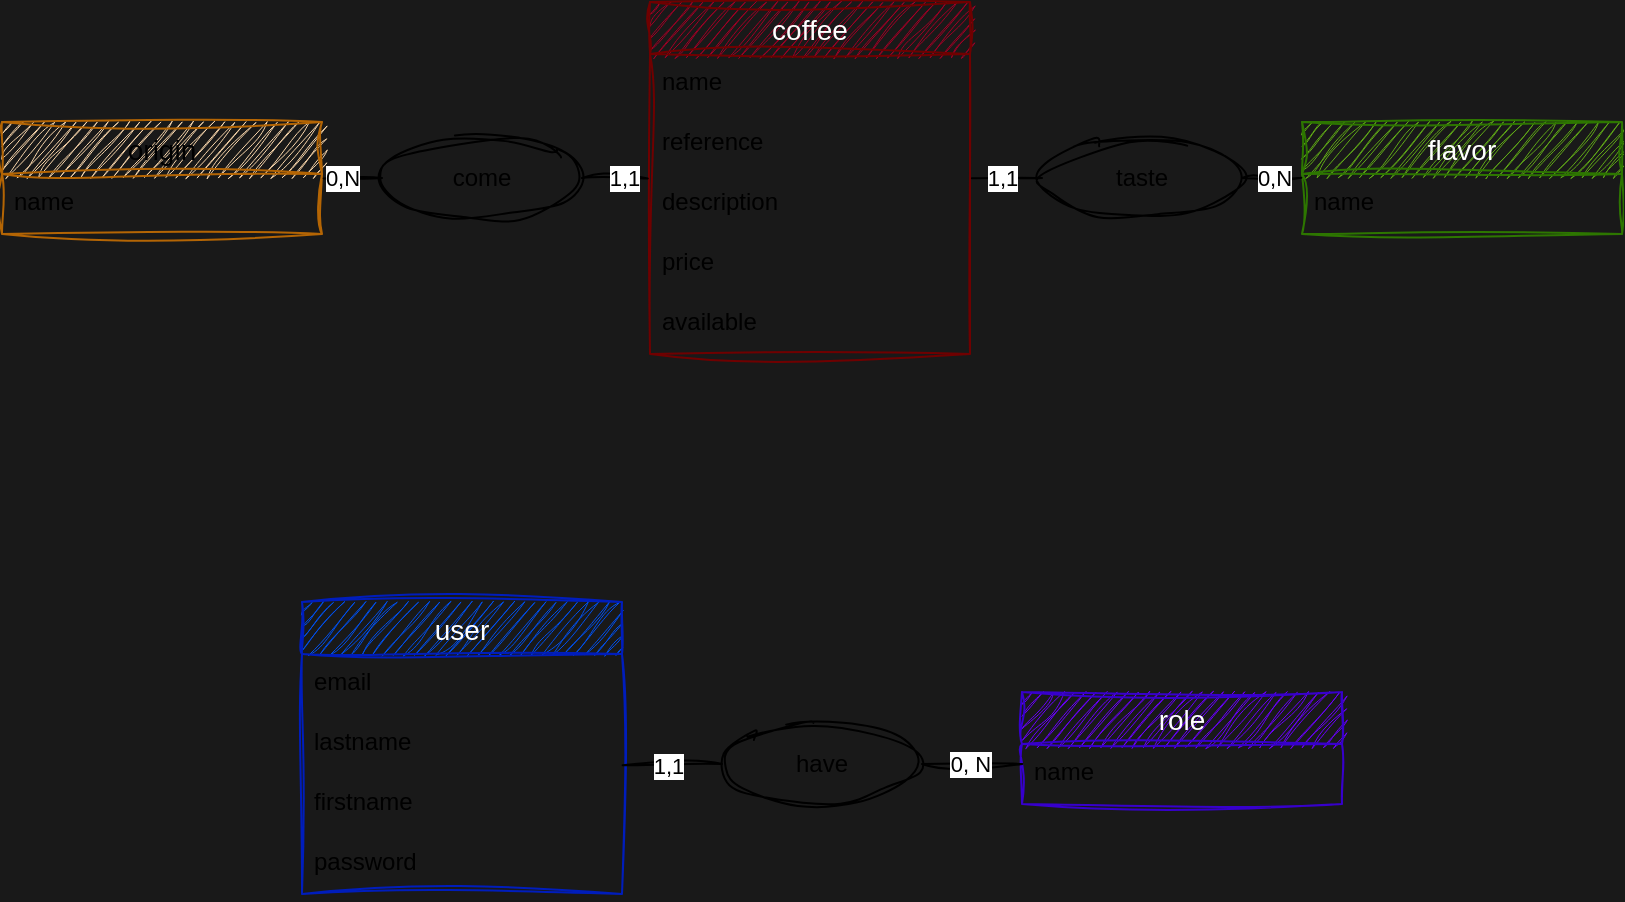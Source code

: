 <mxfile>
    <diagram id="Yd_vxAXJCqLHL6Uj_R5j" name="MCD">
        <mxGraphModel dx="911" dy="657" grid="1" gridSize="10" guides="1" tooltips="1" connect="1" arrows="1" fold="1" page="1" pageScale="1" pageWidth="1169" pageHeight="827" background="#191919" math="0" shadow="0">
            <root>
                <mxCell id="0"/>
                <mxCell id="1" parent="0"/>
                <mxCell id="2" value="coffee" style="swimlane;fontStyle=0;childLayout=stackLayout;horizontal=1;startSize=26;horizontalStack=0;resizeParent=1;resizeParentMax=0;resizeLast=0;collapsible=1;marginBottom=0;align=center;fontSize=14;fillColor=#a20025;fontColor=#ffffff;strokeColor=#6F0000;sketch=1;curveFitting=1;jiggle=2;" vertex="1" parent="1">
                    <mxGeometry x="504" y="200" width="160" height="176" as="geometry"/>
                </mxCell>
                <mxCell id="3" value="name" style="text;strokeColor=none;fillColor=none;spacingLeft=4;spacingRight=4;overflow=hidden;rotatable=0;points=[[0,0.5],[1,0.5]];portConstraint=eastwest;fontSize=12;sketch=1;curveFitting=1;jiggle=2;" vertex="1" parent="2">
                    <mxGeometry y="26" width="160" height="30" as="geometry"/>
                </mxCell>
                <mxCell id="4" value="reference" style="text;strokeColor=none;fillColor=none;spacingLeft=4;spacingRight=4;overflow=hidden;rotatable=0;points=[[0,0.5],[1,0.5]];portConstraint=eastwest;fontSize=12;sketch=1;curveFitting=1;jiggle=2;" vertex="1" parent="2">
                    <mxGeometry y="56" width="160" height="30" as="geometry"/>
                </mxCell>
                <mxCell id="5" value="description" style="text;strokeColor=none;fillColor=none;spacingLeft=4;spacingRight=4;overflow=hidden;rotatable=0;points=[[0,0.5],[1,0.5]];portConstraint=eastwest;fontSize=12;sketch=1;curveFitting=1;jiggle=2;" vertex="1" parent="2">
                    <mxGeometry y="86" width="160" height="30" as="geometry"/>
                </mxCell>
                <mxCell id="6" value="price" style="text;strokeColor=none;fillColor=none;spacingLeft=4;spacingRight=4;overflow=hidden;rotatable=0;points=[[0,0.5],[1,0.5]];portConstraint=eastwest;fontSize=12;sketch=1;curveFitting=1;jiggle=2;" vertex="1" parent="2">
                    <mxGeometry y="116" width="160" height="30" as="geometry"/>
                </mxCell>
                <mxCell id="8" value="available" style="text;strokeColor=none;fillColor=none;spacingLeft=4;spacingRight=4;overflow=hidden;rotatable=0;points=[[0,0.5],[1,0.5]];portConstraint=eastwest;fontSize=12;sketch=1;curveFitting=1;jiggle=2;" vertex="1" parent="2">
                    <mxGeometry y="146" width="160" height="30" as="geometry"/>
                </mxCell>
                <mxCell id="9" value="flavor" style="swimlane;fontStyle=0;childLayout=stackLayout;horizontal=1;startSize=26;horizontalStack=0;resizeParent=1;resizeParentMax=0;resizeLast=0;collapsible=1;marginBottom=0;align=center;fontSize=14;fillColor=#60a917;fontColor=#ffffff;strokeColor=#2D7600;sketch=1;curveFitting=1;jiggle=2;" vertex="1" parent="1">
                    <mxGeometry x="830" y="260" width="160" height="56" as="geometry"/>
                </mxCell>
                <mxCell id="10" value="name" style="text;strokeColor=none;fillColor=none;spacingLeft=4;spacingRight=4;overflow=hidden;rotatable=0;points=[[0,0.5],[1,0.5]];portConstraint=eastwest;fontSize=12;sketch=1;curveFitting=1;jiggle=2;" vertex="1" parent="9">
                    <mxGeometry y="26" width="160" height="30" as="geometry"/>
                </mxCell>
                <mxCell id="15" value="origin" style="swimlane;fontStyle=0;childLayout=stackLayout;horizontal=1;startSize=26;horizontalStack=0;resizeParent=1;resizeParentMax=0;resizeLast=0;collapsible=1;marginBottom=0;align=center;fontSize=14;fillColor=#fad7ac;strokeColor=#b46504;sketch=1;curveFitting=1;jiggle=2;" vertex="1" parent="1">
                    <mxGeometry x="180" y="260" width="160" height="56" as="geometry"/>
                </mxCell>
                <mxCell id="16" value="name" style="text;strokeColor=none;fillColor=none;spacingLeft=4;spacingRight=4;overflow=hidden;rotatable=0;points=[[0,0.5],[1,0.5]];portConstraint=eastwest;fontSize=12;sketch=1;curveFitting=1;jiggle=2;" vertex="1" parent="15">
                    <mxGeometry y="26" width="160" height="30" as="geometry"/>
                </mxCell>
                <mxCell id="17" value="come" style="ellipse;whiteSpace=wrap;html=1;align=center;sketch=1;curveFitting=1;jiggle=2;fillColor=none;" vertex="1" parent="1">
                    <mxGeometry x="370" y="268" width="100" height="40" as="geometry"/>
                </mxCell>
                <mxCell id="18" value="taste" style="ellipse;whiteSpace=wrap;html=1;align=center;sketch=1;curveFitting=1;jiggle=2;fillColor=none;" vertex="1" parent="1">
                    <mxGeometry x="700" y="268" width="100" height="40" as="geometry"/>
                </mxCell>
                <mxCell id="19" value="user" style="swimlane;fontStyle=0;childLayout=stackLayout;horizontal=1;startSize=26;horizontalStack=0;resizeParent=1;resizeParentMax=0;resizeLast=0;collapsible=1;marginBottom=0;align=center;fontSize=14;fillColor=#0050ef;fontColor=#ffffff;strokeColor=#001DBC;sketch=1;curveFitting=1;jiggle=2;" vertex="1" parent="1">
                    <mxGeometry x="330" y="500" width="160" height="146" as="geometry"/>
                </mxCell>
                <mxCell id="20" value="email" style="text;strokeColor=none;fillColor=none;spacingLeft=4;spacingRight=4;overflow=hidden;rotatable=0;points=[[0,0.5],[1,0.5]];portConstraint=eastwest;fontSize=12;sketch=1;curveFitting=1;jiggle=2;" vertex="1" parent="19">
                    <mxGeometry y="26" width="160" height="30" as="geometry"/>
                </mxCell>
                <mxCell id="21" value="lastname" style="text;strokeColor=none;fillColor=none;spacingLeft=4;spacingRight=4;overflow=hidden;rotatable=0;points=[[0,0.5],[1,0.5]];portConstraint=eastwest;fontSize=12;sketch=1;curveFitting=1;jiggle=2;" vertex="1" parent="19">
                    <mxGeometry y="56" width="160" height="30" as="geometry"/>
                </mxCell>
                <mxCell id="22" value="firstname" style="text;strokeColor=none;fillColor=none;spacingLeft=4;spacingRight=4;overflow=hidden;rotatable=0;points=[[0,0.5],[1,0.5]];portConstraint=eastwest;fontSize=12;sketch=1;curveFitting=1;jiggle=2;" vertex="1" parent="19">
                    <mxGeometry y="86" width="160" height="30" as="geometry"/>
                </mxCell>
                <mxCell id="23" value="password" style="text;strokeColor=none;fillColor=none;spacingLeft=4;spacingRight=4;overflow=hidden;rotatable=0;points=[[0,0.5],[1,0.5]];portConstraint=eastwest;fontSize=12;sketch=1;curveFitting=1;jiggle=2;" vertex="1" parent="19">
                    <mxGeometry y="116" width="160" height="30" as="geometry"/>
                </mxCell>
                <mxCell id="30" value="role" style="swimlane;fontStyle=0;childLayout=stackLayout;horizontal=1;startSize=26;horizontalStack=0;resizeParent=1;resizeParentMax=0;resizeLast=0;collapsible=1;marginBottom=0;align=center;fontSize=14;fillColor=#6a00ff;strokeColor=#3700CC;sketch=1;curveFitting=1;jiggle=2;fontColor=#ffffff;" vertex="1" parent="1">
                    <mxGeometry x="690" y="545" width="160" height="56" as="geometry"/>
                </mxCell>
                <mxCell id="31" value="name" style="text;strokeColor=none;fillColor=none;spacingLeft=4;spacingRight=4;overflow=hidden;rotatable=0;points=[[0,0.5],[1,0.5]];portConstraint=eastwest;fontSize=12;sketch=1;curveFitting=1;jiggle=2;" vertex="1" parent="30">
                    <mxGeometry y="26" width="160" height="30" as="geometry"/>
                </mxCell>
                <mxCell id="37" value="have" style="ellipse;whiteSpace=wrap;html=1;align=center;sketch=1;curveFitting=1;jiggle=2;fillColor=none;" vertex="1" parent="1">
                    <mxGeometry x="540" y="561" width="100" height="40" as="geometry"/>
                </mxCell>
                <mxCell id="42" value="" style="endArrow=none;html=1;exitX=1.005;exitY=0.074;exitDx=0;exitDy=0;exitPerimeter=0;sketch=1;curveFitting=1;jiggle=2;" edge="1" parent="1" source="16" target="17">
                    <mxGeometry width="50" height="50" relative="1" as="geometry">
                        <mxPoint x="380" y="280" as="sourcePoint"/>
                        <mxPoint x="430" y="230" as="targetPoint"/>
                    </mxGeometry>
                </mxCell>
                <mxCell id="44" value="0,N" style="edgeLabel;html=1;align=center;verticalAlign=middle;resizable=0;points=[];sketch=1;curveFitting=1;jiggle=2;" vertex="1" connectable="0" parent="42">
                    <mxGeometry x="-0.306" y="1" relative="1" as="geometry">
                        <mxPoint x="-1" y="1" as="offset"/>
                    </mxGeometry>
                </mxCell>
                <mxCell id="43" value="" style="endArrow=none;html=1;exitX=1.005;exitY=0.074;exitDx=0;exitDy=0;exitPerimeter=0;entryX=-0.007;entryY=0.074;entryDx=0;entryDy=0;entryPerimeter=0;sketch=1;curveFitting=1;jiggle=2;fillColor=none;" edge="1" parent="1" target="5">
                    <mxGeometry width="50" height="50" relative="1" as="geometry">
                        <mxPoint x="470.0" y="288" as="sourcePoint"/>
                        <mxPoint x="499.2" y="287.78" as="targetPoint"/>
                    </mxGeometry>
                </mxCell>
                <mxCell id="45" value="1,1" style="edgeLabel;html=1;align=center;verticalAlign=middle;resizable=0;points=[];sketch=1;curveFitting=1;jiggle=2;" vertex="1" connectable="0" parent="43">
                    <mxGeometry x="0.18" y="-1" relative="1" as="geometry">
                        <mxPoint x="1" y="-1" as="offset"/>
                    </mxGeometry>
                </mxCell>
                <mxCell id="46" value="" style="endArrow=none;html=1;exitX=0;exitY=0.5;exitDx=0;exitDy=0;entryX=1.006;entryY=0.07;entryDx=0;entryDy=0;entryPerimeter=0;sketch=1;curveFitting=1;jiggle=2;" edge="1" parent="1" source="18" target="5">
                    <mxGeometry width="50" height="50" relative="1" as="geometry">
                        <mxPoint x="680" y="330" as="sourcePoint"/>
                        <mxPoint x="730" y="280" as="targetPoint"/>
                    </mxGeometry>
                </mxCell>
                <mxCell id="47" value="1,1" style="edgeLabel;html=1;align=center;verticalAlign=middle;resizable=0;points=[];sketch=1;curveFitting=1;jiggle=2;" vertex="1" connectable="0" parent="46">
                    <mxGeometry x="0.18" relative="1" as="geometry">
                        <mxPoint as="offset"/>
                    </mxGeometry>
                </mxCell>
                <mxCell id="48" value="" style="endArrow=none;html=1;exitX=1;exitY=0.5;exitDx=0;exitDy=0;entryX=-0.002;entryY=0.062;entryDx=0;entryDy=0;entryPerimeter=0;sketch=1;curveFitting=1;jiggle=2;" edge="1" parent="1" source="18" target="10">
                    <mxGeometry width="50" height="50" relative="1" as="geometry">
                        <mxPoint x="840" y="310" as="sourcePoint"/>
                        <mxPoint x="890" y="260" as="targetPoint"/>
                    </mxGeometry>
                </mxCell>
                <mxCell id="49" value="0,N" style="edgeLabel;html=1;align=center;verticalAlign=middle;resizable=0;points=[];sketch=1;curveFitting=1;jiggle=2;" vertex="1" connectable="0" parent="48">
                    <mxGeometry x="0.068" relative="1" as="geometry">
                        <mxPoint as="offset"/>
                    </mxGeometry>
                </mxCell>
                <mxCell id="50" value="" style="endArrow=none;html=1;exitX=0;exitY=0.5;exitDx=0;exitDy=0;entryX=1.002;entryY=0.853;entryDx=0;entryDy=0;entryPerimeter=0;sketch=1;curveFitting=1;jiggle=2;" edge="1" parent="1" source="37" target="21">
                    <mxGeometry width="50" height="50" relative="1" as="geometry">
                        <mxPoint x="560" y="610" as="sourcePoint"/>
                        <mxPoint x="610" y="560" as="targetPoint"/>
                    </mxGeometry>
                </mxCell>
                <mxCell id="56" value="1,1" style="edgeLabel;html=1;align=center;verticalAlign=middle;resizable=0;points=[];sketch=1;curveFitting=1;jiggle=2;" vertex="1" connectable="0" parent="50">
                    <mxGeometry x="0.085" relative="1" as="geometry">
                        <mxPoint as="offset"/>
                    </mxGeometry>
                </mxCell>
                <mxCell id="51" value="" style="endArrow=none;html=1;exitX=1;exitY=0.5;exitDx=0;exitDy=0;entryX=0.001;entryY=0.333;entryDx=0;entryDy=0;entryPerimeter=0;sketch=1;curveFitting=1;jiggle=2;" edge="1" parent="1" source="37" target="31">
                    <mxGeometry width="50" height="50" relative="1" as="geometry">
                        <mxPoint x="670" y="590" as="sourcePoint"/>
                        <mxPoint x="720" y="540" as="targetPoint"/>
                    </mxGeometry>
                </mxCell>
                <mxCell id="55" value="0, N" style="edgeLabel;html=1;align=center;verticalAlign=middle;resizable=0;points=[];sketch=1;curveFitting=1;jiggle=2;" vertex="1" connectable="0" parent="51">
                    <mxGeometry x="-0.12" y="-1" relative="1" as="geometry">
                        <mxPoint x="2" y="-1" as="offset"/>
                    </mxGeometry>
                </mxCell>
            </root>
        </mxGraphModel>
    </diagram>
    <diagram id="VGlLTm-zyJRaQh7IMx9N" name="MLD">
        <mxGraphModel dx="1184" dy="854" grid="1" gridSize="10" guides="1" tooltips="1" connect="1" arrows="1" fold="1" page="1" pageScale="1" pageWidth="1169" pageHeight="827" background="none" math="0" shadow="0">
            <root>
                <mxCell id="0"/>
                <mxCell id="1" parent="0"/>
                <mxCell id="-FAfwTe4NXv-olvw4isC-3" value="coffee" style="shape=table;startSize=30;container=1;collapsible=1;childLayout=tableLayout;fixedRows=1;rowLines=0;fontStyle=1;align=center;resizeLast=1;fillColor=#a20025;fontColor=#ffffff;strokeColor=#6F0000;rounded=0;" vertex="1" parent="1">
                    <mxGeometry x="500" y="120" width="180" height="270" as="geometry"/>
                </mxCell>
                <mxCell id="-FAfwTe4NXv-olvw4isC-4" value="" style="shape=tableRow;horizontal=0;startSize=0;swimlaneHead=0;swimlaneBody=0;fillColor=none;collapsible=0;dropTarget=0;points=[[0,0.5],[1,0.5]];portConstraint=eastwest;top=0;left=0;right=0;bottom=1;rounded=0;" vertex="1" parent="-FAfwTe4NXv-olvw4isC-3">
                    <mxGeometry y="30" width="180" height="30" as="geometry"/>
                </mxCell>
                <mxCell id="-FAfwTe4NXv-olvw4isC-5" value="PK" style="shape=partialRectangle;connectable=0;fillColor=none;top=0;left=0;bottom=0;right=0;fontStyle=1;overflow=hidden;rounded=0;" vertex="1" parent="-FAfwTe4NXv-olvw4isC-4">
                    <mxGeometry width="30" height="30" as="geometry">
                        <mxRectangle width="30" height="30" as="alternateBounds"/>
                    </mxGeometry>
                </mxCell>
                <mxCell id="-FAfwTe4NXv-olvw4isC-6" value="id" style="shape=partialRectangle;connectable=0;fillColor=none;top=0;left=0;bottom=0;right=0;align=left;spacingLeft=6;fontStyle=5;overflow=hidden;rounded=0;" vertex="1" parent="-FAfwTe4NXv-olvw4isC-4">
                    <mxGeometry x="30" width="150" height="30" as="geometry">
                        <mxRectangle width="150" height="30" as="alternateBounds"/>
                    </mxGeometry>
                </mxCell>
                <mxCell id="-FAfwTe4NXv-olvw4isC-7" value="" style="shape=tableRow;horizontal=0;startSize=0;swimlaneHead=0;swimlaneBody=0;fillColor=none;collapsible=0;dropTarget=0;points=[[0,0.5],[1,0.5]];portConstraint=eastwest;top=0;left=0;right=0;bottom=0;rounded=0;" vertex="1" parent="-FAfwTe4NXv-olvw4isC-3">
                    <mxGeometry y="60" width="180" height="30" as="geometry"/>
                </mxCell>
                <mxCell id="-FAfwTe4NXv-olvw4isC-8" value="" style="shape=partialRectangle;connectable=0;fillColor=none;top=0;left=0;bottom=0;right=0;editable=1;overflow=hidden;rounded=0;" vertex="1" parent="-FAfwTe4NXv-olvw4isC-7">
                    <mxGeometry width="30" height="30" as="geometry">
                        <mxRectangle width="30" height="30" as="alternateBounds"/>
                    </mxGeometry>
                </mxCell>
                <mxCell id="-FAfwTe4NXv-olvw4isC-9" value="name" style="shape=partialRectangle;connectable=0;fillColor=none;top=0;left=0;bottom=0;right=0;align=left;spacingLeft=6;overflow=hidden;rounded=0;" vertex="1" parent="-FAfwTe4NXv-olvw4isC-7">
                    <mxGeometry x="30" width="150" height="30" as="geometry">
                        <mxRectangle width="150" height="30" as="alternateBounds"/>
                    </mxGeometry>
                </mxCell>
                <mxCell id="-FAfwTe4NXv-olvw4isC-10" value="" style="shape=tableRow;horizontal=0;startSize=0;swimlaneHead=0;swimlaneBody=0;fillColor=none;collapsible=0;dropTarget=0;points=[[0,0.5],[1,0.5]];portConstraint=eastwest;top=0;left=0;right=0;bottom=0;rounded=0;" vertex="1" parent="-FAfwTe4NXv-olvw4isC-3">
                    <mxGeometry y="90" width="180" height="30" as="geometry"/>
                </mxCell>
                <mxCell id="-FAfwTe4NXv-olvw4isC-11" value="" style="shape=partialRectangle;connectable=0;fillColor=none;top=0;left=0;bottom=0;right=0;editable=1;overflow=hidden;rounded=0;" vertex="1" parent="-FAfwTe4NXv-olvw4isC-10">
                    <mxGeometry width="30" height="30" as="geometry">
                        <mxRectangle width="30" height="30" as="alternateBounds"/>
                    </mxGeometry>
                </mxCell>
                <mxCell id="-FAfwTe4NXv-olvw4isC-12" value="reference" style="shape=partialRectangle;connectable=0;fillColor=none;top=0;left=0;bottom=0;right=0;align=left;spacingLeft=6;overflow=hidden;rounded=0;" vertex="1" parent="-FAfwTe4NXv-olvw4isC-10">
                    <mxGeometry x="30" width="150" height="30" as="geometry">
                        <mxRectangle width="150" height="30" as="alternateBounds"/>
                    </mxGeometry>
                </mxCell>
                <mxCell id="-FAfwTe4NXv-olvw4isC-13" value="" style="shape=tableRow;horizontal=0;startSize=0;swimlaneHead=0;swimlaneBody=0;fillColor=none;collapsible=0;dropTarget=0;points=[[0,0.5],[1,0.5]];portConstraint=eastwest;top=0;left=0;right=0;bottom=0;rounded=0;" vertex="1" parent="-FAfwTe4NXv-olvw4isC-3">
                    <mxGeometry y="120" width="180" height="30" as="geometry"/>
                </mxCell>
                <mxCell id="-FAfwTe4NXv-olvw4isC-14" value="" style="shape=partialRectangle;connectable=0;fillColor=none;top=0;left=0;bottom=0;right=0;editable=1;overflow=hidden;rounded=0;" vertex="1" parent="-FAfwTe4NXv-olvw4isC-13">
                    <mxGeometry width="30" height="30" as="geometry">
                        <mxRectangle width="30" height="30" as="alternateBounds"/>
                    </mxGeometry>
                </mxCell>
                <mxCell id="-FAfwTe4NXv-olvw4isC-15" value="description" style="shape=partialRectangle;connectable=0;fillColor=none;top=0;left=0;bottom=0;right=0;align=left;spacingLeft=6;overflow=hidden;rounded=0;" vertex="1" parent="-FAfwTe4NXv-olvw4isC-13">
                    <mxGeometry x="30" width="150" height="30" as="geometry">
                        <mxRectangle width="150" height="30" as="alternateBounds"/>
                    </mxGeometry>
                </mxCell>
                <mxCell id="qOnc_CBWlRv4qFz6TGeo-14" value="" style="shape=tableRow;horizontal=0;startSize=0;swimlaneHead=0;swimlaneBody=0;fillColor=none;collapsible=0;dropTarget=0;points=[[0,0.5],[1,0.5]];portConstraint=eastwest;top=0;left=0;right=0;bottom=0;rounded=0;" vertex="1" parent="-FAfwTe4NXv-olvw4isC-3">
                    <mxGeometry y="150" width="180" height="30" as="geometry"/>
                </mxCell>
                <mxCell id="qOnc_CBWlRv4qFz6TGeo-15" value="" style="shape=partialRectangle;connectable=0;fillColor=none;top=0;left=0;bottom=0;right=0;editable=1;overflow=hidden;rounded=0;" vertex="1" parent="qOnc_CBWlRv4qFz6TGeo-14">
                    <mxGeometry width="30" height="30" as="geometry">
                        <mxRectangle width="30" height="30" as="alternateBounds"/>
                    </mxGeometry>
                </mxCell>
                <mxCell id="qOnc_CBWlRv4qFz6TGeo-16" value="price" style="shape=partialRectangle;connectable=0;fillColor=none;top=0;left=0;bottom=0;right=0;align=left;spacingLeft=6;overflow=hidden;rounded=0;" vertex="1" parent="qOnc_CBWlRv4qFz6TGeo-14">
                    <mxGeometry x="30" width="150" height="30" as="geometry">
                        <mxRectangle width="150" height="30" as="alternateBounds"/>
                    </mxGeometry>
                </mxCell>
                <mxCell id="qOnc_CBWlRv4qFz6TGeo-17" value="" style="shape=tableRow;horizontal=0;startSize=0;swimlaneHead=0;swimlaneBody=0;fillColor=none;collapsible=0;dropTarget=0;points=[[0,0.5],[1,0.5]];portConstraint=eastwest;top=0;left=0;right=0;bottom=0;rounded=0;" vertex="1" parent="-FAfwTe4NXv-olvw4isC-3">
                    <mxGeometry y="180" width="180" height="30" as="geometry"/>
                </mxCell>
                <mxCell id="qOnc_CBWlRv4qFz6TGeo-18" value="" style="shape=partialRectangle;connectable=0;fillColor=none;top=0;left=0;bottom=0;right=0;editable=1;overflow=hidden;rounded=0;" vertex="1" parent="qOnc_CBWlRv4qFz6TGeo-17">
                    <mxGeometry width="30" height="30" as="geometry">
                        <mxRectangle width="30" height="30" as="alternateBounds"/>
                    </mxGeometry>
                </mxCell>
                <mxCell id="qOnc_CBWlRv4qFz6TGeo-19" value="available" style="shape=partialRectangle;connectable=0;fillColor=none;top=0;left=0;bottom=0;right=0;align=left;spacingLeft=6;overflow=hidden;rounded=0;" vertex="1" parent="qOnc_CBWlRv4qFz6TGeo-17">
                    <mxGeometry x="30" width="150" height="30" as="geometry">
                        <mxRectangle width="150" height="30" as="alternateBounds"/>
                    </mxGeometry>
                </mxCell>
                <mxCell id="n_5NziK3tYk6RfgjVvH7-5" value="" style="shape=tableRow;horizontal=0;startSize=0;swimlaneHead=0;swimlaneBody=0;fillColor=none;collapsible=0;dropTarget=0;points=[[0,0.5],[1,0.5]];portConstraint=eastwest;top=0;left=0;right=0;bottom=0;rounded=0;" vertex="1" parent="-FAfwTe4NXv-olvw4isC-3">
                    <mxGeometry y="210" width="180" height="30" as="geometry"/>
                </mxCell>
                <mxCell id="n_5NziK3tYk6RfgjVvH7-6" value="FK" style="shape=partialRectangle;connectable=0;fillColor=none;top=0;left=0;bottom=0;right=0;fontStyle=0;overflow=hidden;rounded=0;" vertex="1" parent="n_5NziK3tYk6RfgjVvH7-5">
                    <mxGeometry width="30" height="30" as="geometry">
                        <mxRectangle width="30" height="30" as="alternateBounds"/>
                    </mxGeometry>
                </mxCell>
                <mxCell id="n_5NziK3tYk6RfgjVvH7-7" value="origin_id" style="shape=partialRectangle;connectable=0;fillColor=#f0a30a;top=0;left=0;bottom=0;right=0;align=left;spacingLeft=6;fontStyle=0;overflow=hidden;fontColor=#000000;strokeColor=#BD7000;rounded=0;" vertex="1" parent="n_5NziK3tYk6RfgjVvH7-5">
                    <mxGeometry x="30" width="150" height="30" as="geometry">
                        <mxRectangle width="150" height="30" as="alternateBounds"/>
                    </mxGeometry>
                </mxCell>
                <mxCell id="n_5NziK3tYk6RfgjVvH7-1" value="" style="shape=tableRow;horizontal=0;startSize=0;swimlaneHead=0;swimlaneBody=0;fillColor=none;collapsible=0;dropTarget=0;points=[[0,0.5],[1,0.5]];portConstraint=eastwest;top=0;left=0;right=0;bottom=0;rounded=0;" vertex="1" parent="-FAfwTe4NXv-olvw4isC-3">
                    <mxGeometry y="240" width="180" height="30" as="geometry"/>
                </mxCell>
                <mxCell id="n_5NziK3tYk6RfgjVvH7-2" value="" style="shape=partialRectangle;connectable=0;fillColor=none;top=0;left=0;bottom=0;right=0;editable=1;overflow=hidden;rounded=0;" vertex="1" parent="n_5NziK3tYk6RfgjVvH7-1">
                    <mxGeometry width="30" height="30" as="geometry">
                        <mxRectangle width="30" height="30" as="alternateBounds"/>
                    </mxGeometry>
                </mxCell>
                <mxCell id="n_5NziK3tYk6RfgjVvH7-3" value="" style="shape=partialRectangle;connectable=0;fillColor=none;top=0;left=0;bottom=0;right=0;align=left;spacingLeft=6;overflow=hidden;rounded=0;" vertex="1" parent="n_5NziK3tYk6RfgjVvH7-1">
                    <mxGeometry x="30" width="150" height="30" as="geometry">
                        <mxRectangle width="150" height="30" as="alternateBounds"/>
                    </mxGeometry>
                </mxCell>
                <mxCell id="n_5NziK3tYk6RfgjVvH7-8" value="FK" style="shape=partialRectangle;connectable=0;fillColor=none;top=0;left=0;bottom=0;right=0;fontStyle=0;overflow=hidden;rounded=0;" vertex="1" parent="1">
                    <mxGeometry x="500" y="360" width="30" height="30" as="geometry">
                        <mxRectangle width="30" height="30" as="alternateBounds"/>
                    </mxGeometry>
                </mxCell>
                <mxCell id="n_5NziK3tYk6RfgjVvH7-9" value="flavoir_id" style="shape=partialRectangle;connectable=0;fillColor=#60a917;top=0;left=0;bottom=0;right=0;align=left;spacingLeft=6;fontStyle=0;overflow=hidden;fontColor=#ffffff;strokeColor=#2D7600;rounded=0;" vertex="1" parent="1">
                    <mxGeometry x="530" y="360" width="150" height="30" as="geometry">
                        <mxRectangle width="150" height="30" as="alternateBounds"/>
                    </mxGeometry>
                </mxCell>
                <mxCell id="wBZ-X1AFVHxYLBFxnvWS-1" value="origin" style="shape=table;startSize=30;container=1;collapsible=1;childLayout=tableLayout;fixedRows=1;rowLines=0;fontStyle=1;align=center;resizeLast=1;fillColor=#f0a30a;fontColor=#000000;strokeColor=#BD7000;rounded=0;" vertex="1" parent="1">
                    <mxGeometry x="170" y="180" width="180" height="90.0" as="geometry"/>
                </mxCell>
                <mxCell id="wBZ-X1AFVHxYLBFxnvWS-2" value="" style="shape=tableRow;horizontal=0;startSize=0;swimlaneHead=0;swimlaneBody=0;fillColor=none;collapsible=0;dropTarget=0;points=[[0,0.5],[1,0.5]];portConstraint=eastwest;top=0;left=0;right=0;bottom=1;rounded=0;" vertex="1" parent="wBZ-X1AFVHxYLBFxnvWS-1">
                    <mxGeometry y="30" width="180" height="30" as="geometry"/>
                </mxCell>
                <mxCell id="wBZ-X1AFVHxYLBFxnvWS-3" value="PK" style="shape=partialRectangle;connectable=0;fillColor=none;top=0;left=0;bottom=0;right=0;fontStyle=1;overflow=hidden;rounded=0;" vertex="1" parent="wBZ-X1AFVHxYLBFxnvWS-2">
                    <mxGeometry width="30" height="30" as="geometry">
                        <mxRectangle width="30" height="30" as="alternateBounds"/>
                    </mxGeometry>
                </mxCell>
                <mxCell id="wBZ-X1AFVHxYLBFxnvWS-4" value="id" style="shape=partialRectangle;connectable=0;fillColor=none;top=0;left=0;bottom=0;right=0;align=left;spacingLeft=6;fontStyle=5;overflow=hidden;rounded=0;" vertex="1" parent="wBZ-X1AFVHxYLBFxnvWS-2">
                    <mxGeometry x="30" width="150" height="30" as="geometry">
                        <mxRectangle width="150" height="30" as="alternateBounds"/>
                    </mxGeometry>
                </mxCell>
                <mxCell id="wBZ-X1AFVHxYLBFxnvWS-5" value="" style="shape=tableRow;horizontal=0;startSize=0;swimlaneHead=0;swimlaneBody=0;fillColor=none;collapsible=0;dropTarget=0;points=[[0,0.5],[1,0.5]];portConstraint=eastwest;top=0;left=0;right=0;bottom=0;rounded=0;" vertex="1" parent="wBZ-X1AFVHxYLBFxnvWS-1">
                    <mxGeometry y="60" width="180" height="30" as="geometry"/>
                </mxCell>
                <mxCell id="wBZ-X1AFVHxYLBFxnvWS-6" value="" style="shape=partialRectangle;connectable=0;fillColor=none;top=0;left=0;bottom=0;right=0;editable=1;overflow=hidden;rounded=0;" vertex="1" parent="wBZ-X1AFVHxYLBFxnvWS-5">
                    <mxGeometry width="30" height="30" as="geometry">
                        <mxRectangle width="30" height="30" as="alternateBounds"/>
                    </mxGeometry>
                </mxCell>
                <mxCell id="wBZ-X1AFVHxYLBFxnvWS-7" value="name" style="shape=partialRectangle;connectable=0;fillColor=none;top=0;left=0;bottom=0;right=0;align=left;spacingLeft=6;overflow=hidden;rounded=0;" vertex="1" parent="wBZ-X1AFVHxYLBFxnvWS-5">
                    <mxGeometry x="30" width="150" height="30" as="geometry">
                        <mxRectangle width="150" height="30" as="alternateBounds"/>
                    </mxGeometry>
                </mxCell>
                <mxCell id="FXDJziDdA47ubjjML9Lf-1" value="flavor" style="shape=table;startSize=30;container=1;collapsible=1;childLayout=tableLayout;fixedRows=1;rowLines=0;fontStyle=1;align=center;resizeLast=1;fillColor=#60a917;fontColor=#ffffff;strokeColor=#2D7600;rounded=0;" vertex="1" parent="1">
                    <mxGeometry x="870" y="180" width="180" height="90.0" as="geometry"/>
                </mxCell>
                <mxCell id="FXDJziDdA47ubjjML9Lf-2" value="" style="shape=tableRow;horizontal=0;startSize=0;swimlaneHead=0;swimlaneBody=0;fillColor=none;collapsible=0;dropTarget=0;points=[[0,0.5],[1,0.5]];portConstraint=eastwest;top=0;left=0;right=0;bottom=1;rounded=0;" vertex="1" parent="FXDJziDdA47ubjjML9Lf-1">
                    <mxGeometry y="30" width="180" height="30" as="geometry"/>
                </mxCell>
                <mxCell id="FXDJziDdA47ubjjML9Lf-3" value="PK" style="shape=partialRectangle;connectable=0;fillColor=none;top=0;left=0;bottom=0;right=0;fontStyle=1;overflow=hidden;rounded=0;" vertex="1" parent="FXDJziDdA47ubjjML9Lf-2">
                    <mxGeometry width="30" height="30" as="geometry">
                        <mxRectangle width="30" height="30" as="alternateBounds"/>
                    </mxGeometry>
                </mxCell>
                <mxCell id="FXDJziDdA47ubjjML9Lf-4" value="id" style="shape=partialRectangle;connectable=0;fillColor=none;top=0;left=0;bottom=0;right=0;align=left;spacingLeft=6;fontStyle=5;overflow=hidden;rounded=0;" vertex="1" parent="FXDJziDdA47ubjjML9Lf-2">
                    <mxGeometry x="30" width="150" height="30" as="geometry">
                        <mxRectangle width="150" height="30" as="alternateBounds"/>
                    </mxGeometry>
                </mxCell>
                <mxCell id="FXDJziDdA47ubjjML9Lf-5" value="" style="shape=tableRow;horizontal=0;startSize=0;swimlaneHead=0;swimlaneBody=0;fillColor=none;collapsible=0;dropTarget=0;points=[[0,0.5],[1,0.5]];portConstraint=eastwest;top=0;left=0;right=0;bottom=0;rounded=0;" vertex="1" parent="FXDJziDdA47ubjjML9Lf-1">
                    <mxGeometry y="60" width="180" height="30" as="geometry"/>
                </mxCell>
                <mxCell id="FXDJziDdA47ubjjML9Lf-6" value="" style="shape=partialRectangle;connectable=0;fillColor=none;top=0;left=0;bottom=0;right=0;editable=1;overflow=hidden;rounded=0;" vertex="1" parent="FXDJziDdA47ubjjML9Lf-5">
                    <mxGeometry width="30" height="30" as="geometry">
                        <mxRectangle width="30" height="30" as="alternateBounds"/>
                    </mxGeometry>
                </mxCell>
                <mxCell id="FXDJziDdA47ubjjML9Lf-7" value="name" style="shape=partialRectangle;connectable=0;fillColor=none;top=0;left=0;bottom=0;right=0;align=left;spacingLeft=6;overflow=hidden;rounded=0;" vertex="1" parent="FXDJziDdA47ubjjML9Lf-5">
                    <mxGeometry x="30" width="150" height="30" as="geometry">
                        <mxRectangle width="150" height="30" as="alternateBounds"/>
                    </mxGeometry>
                </mxCell>
                <mxCell id="FXDJziDdA47ubjjML9Lf-8" style="edgeStyle=none;html=1;exitX=0;exitY=0.5;exitDx=0;exitDy=0;entryX=1;entryY=0.5;entryDx=0;entryDy=0;fillColor=#f0a30a;strokeColor=#BD7000;strokeWidth=2;rounded=0;" edge="1" parent="1" source="n_5NziK3tYk6RfgjVvH7-5" target="wBZ-X1AFVHxYLBFxnvWS-2">
                    <mxGeometry relative="1" as="geometry">
                        <Array as="points">
                            <mxPoint x="430" y="345"/>
                            <mxPoint x="430" y="225"/>
                        </Array>
                    </mxGeometry>
                </mxCell>
                <mxCell id="FXDJziDdA47ubjjML9Lf-9" style="edgeStyle=none;html=1;exitX=1;exitY=0.5;exitDx=0;exitDy=0;entryX=0;entryY=0.5;entryDx=0;entryDy=0;fillColor=#60a917;strokeColor=#2D7600;strokeWidth=2;rounded=0;" edge="1" parent="1" source="n_5NziK3tYk6RfgjVvH7-1" target="FXDJziDdA47ubjjML9Lf-2">
                    <mxGeometry relative="1" as="geometry">
                        <Array as="points">
                            <mxPoint x="770" y="375"/>
                            <mxPoint x="770" y="225"/>
                        </Array>
                    </mxGeometry>
                </mxCell>
                <mxCell id="FXDJziDdA47ubjjML9Lf-10" value="user" style="shape=table;startSize=30;container=1;collapsible=1;childLayout=tableLayout;fixedRows=1;rowLines=0;fontStyle=1;align=center;resizeLast=1;fillColor=#0050ef;fontColor=#ffffff;strokeColor=#001DBC;rounded=0;" vertex="1" parent="1">
                    <mxGeometry x="330" y="480" width="180" height="210" as="geometry"/>
                </mxCell>
                <mxCell id="FXDJziDdA47ubjjML9Lf-11" value="" style="shape=tableRow;horizontal=0;startSize=0;swimlaneHead=0;swimlaneBody=0;fillColor=none;collapsible=0;dropTarget=0;points=[[0,0.5],[1,0.5]];portConstraint=eastwest;top=0;left=0;right=0;bottom=1;rounded=0;" vertex="1" parent="FXDJziDdA47ubjjML9Lf-10">
                    <mxGeometry y="30" width="180" height="30" as="geometry"/>
                </mxCell>
                <mxCell id="FXDJziDdA47ubjjML9Lf-12" value="PK" style="shape=partialRectangle;connectable=0;fillColor=none;top=0;left=0;bottom=0;right=0;fontStyle=1;overflow=hidden;rounded=0;" vertex="1" parent="FXDJziDdA47ubjjML9Lf-11">
                    <mxGeometry width="30" height="30" as="geometry">
                        <mxRectangle width="30" height="30" as="alternateBounds"/>
                    </mxGeometry>
                </mxCell>
                <mxCell id="FXDJziDdA47ubjjML9Lf-13" value="id" style="shape=partialRectangle;connectable=0;fillColor=none;top=0;left=0;bottom=0;right=0;align=left;spacingLeft=6;fontStyle=5;overflow=hidden;rounded=0;" vertex="1" parent="FXDJziDdA47ubjjML9Lf-11">
                    <mxGeometry x="30" width="150" height="30" as="geometry">
                        <mxRectangle width="150" height="30" as="alternateBounds"/>
                    </mxGeometry>
                </mxCell>
                <mxCell id="FXDJziDdA47ubjjML9Lf-14" value="" style="shape=tableRow;horizontal=0;startSize=0;swimlaneHead=0;swimlaneBody=0;fillColor=none;collapsible=0;dropTarget=0;points=[[0,0.5],[1,0.5]];portConstraint=eastwest;top=0;left=0;right=0;bottom=0;rounded=0;" vertex="1" parent="FXDJziDdA47ubjjML9Lf-10">
                    <mxGeometry y="60" width="180" height="30" as="geometry"/>
                </mxCell>
                <mxCell id="FXDJziDdA47ubjjML9Lf-15" value="" style="shape=partialRectangle;connectable=0;fillColor=none;top=0;left=0;bottom=0;right=0;editable=1;overflow=hidden;rounded=0;" vertex="1" parent="FXDJziDdA47ubjjML9Lf-14">
                    <mxGeometry width="30" height="30" as="geometry">
                        <mxRectangle width="30" height="30" as="alternateBounds"/>
                    </mxGeometry>
                </mxCell>
                <mxCell id="FXDJziDdA47ubjjML9Lf-16" value="email" style="shape=partialRectangle;connectable=0;fillColor=none;top=0;left=0;bottom=0;right=0;align=left;spacingLeft=6;overflow=hidden;rounded=0;" vertex="1" parent="FXDJziDdA47ubjjML9Lf-14">
                    <mxGeometry x="30" width="150" height="30" as="geometry">
                        <mxRectangle width="150" height="30" as="alternateBounds"/>
                    </mxGeometry>
                </mxCell>
                <mxCell id="FXDJziDdA47ubjjML9Lf-17" value="" style="shape=tableRow;horizontal=0;startSize=0;swimlaneHead=0;swimlaneBody=0;fillColor=none;collapsible=0;dropTarget=0;points=[[0,0.5],[1,0.5]];portConstraint=eastwest;top=0;left=0;right=0;bottom=0;rounded=0;" vertex="1" parent="FXDJziDdA47ubjjML9Lf-10">
                    <mxGeometry y="90" width="180" height="30" as="geometry"/>
                </mxCell>
                <mxCell id="FXDJziDdA47ubjjML9Lf-18" value="" style="shape=partialRectangle;connectable=0;fillColor=none;top=0;left=0;bottom=0;right=0;editable=1;overflow=hidden;rounded=0;" vertex="1" parent="FXDJziDdA47ubjjML9Lf-17">
                    <mxGeometry width="30" height="30" as="geometry">
                        <mxRectangle width="30" height="30" as="alternateBounds"/>
                    </mxGeometry>
                </mxCell>
                <mxCell id="FXDJziDdA47ubjjML9Lf-19" value="lastname" style="shape=partialRectangle;connectable=0;fillColor=none;top=0;left=0;bottom=0;right=0;align=left;spacingLeft=6;overflow=hidden;rounded=0;" vertex="1" parent="FXDJziDdA47ubjjML9Lf-17">
                    <mxGeometry x="30" width="150" height="30" as="geometry">
                        <mxRectangle width="150" height="30" as="alternateBounds"/>
                    </mxGeometry>
                </mxCell>
                <mxCell id="FXDJziDdA47ubjjML9Lf-20" value="" style="shape=tableRow;horizontal=0;startSize=0;swimlaneHead=0;swimlaneBody=0;fillColor=none;collapsible=0;dropTarget=0;points=[[0,0.5],[1,0.5]];portConstraint=eastwest;top=0;left=0;right=0;bottom=0;rounded=0;" vertex="1" parent="FXDJziDdA47ubjjML9Lf-10">
                    <mxGeometry y="120" width="180" height="30" as="geometry"/>
                </mxCell>
                <mxCell id="FXDJziDdA47ubjjML9Lf-21" value="" style="shape=partialRectangle;connectable=0;fillColor=none;top=0;left=0;bottom=0;right=0;editable=1;overflow=hidden;rounded=0;" vertex="1" parent="FXDJziDdA47ubjjML9Lf-20">
                    <mxGeometry width="30" height="30" as="geometry">
                        <mxRectangle width="30" height="30" as="alternateBounds"/>
                    </mxGeometry>
                </mxCell>
                <mxCell id="FXDJziDdA47ubjjML9Lf-22" value="firstname" style="shape=partialRectangle;connectable=0;fillColor=none;top=0;left=0;bottom=0;right=0;align=left;spacingLeft=6;overflow=hidden;rounded=0;" vertex="1" parent="FXDJziDdA47ubjjML9Lf-20">
                    <mxGeometry x="30" width="150" height="30" as="geometry">
                        <mxRectangle width="150" height="30" as="alternateBounds"/>
                    </mxGeometry>
                </mxCell>
                <mxCell id="FXDJziDdA47ubjjML9Lf-23" value="" style="shape=tableRow;horizontal=0;startSize=0;swimlaneHead=0;swimlaneBody=0;fillColor=none;collapsible=0;dropTarget=0;points=[[0,0.5],[1,0.5]];portConstraint=eastwest;top=0;left=0;right=0;bottom=0;rounded=0;" vertex="1" parent="FXDJziDdA47ubjjML9Lf-10">
                    <mxGeometry y="150" width="180" height="30" as="geometry"/>
                </mxCell>
                <mxCell id="FXDJziDdA47ubjjML9Lf-24" value="" style="shape=partialRectangle;connectable=0;fillColor=none;top=0;left=0;bottom=0;right=0;editable=1;overflow=hidden;rounded=0;" vertex="1" parent="FXDJziDdA47ubjjML9Lf-23">
                    <mxGeometry width="30" height="30" as="geometry">
                        <mxRectangle width="30" height="30" as="alternateBounds"/>
                    </mxGeometry>
                </mxCell>
                <mxCell id="FXDJziDdA47ubjjML9Lf-25" value="password" style="shape=partialRectangle;connectable=0;fillColor=none;top=0;left=0;bottom=0;right=0;align=left;spacingLeft=6;overflow=hidden;rounded=0;" vertex="1" parent="FXDJziDdA47ubjjML9Lf-23">
                    <mxGeometry x="30" width="150" height="30" as="geometry">
                        <mxRectangle width="150" height="30" as="alternateBounds"/>
                    </mxGeometry>
                </mxCell>
                <mxCell id="FXDJziDdA47ubjjML9Lf-29" value="" style="shape=tableRow;horizontal=0;startSize=0;swimlaneHead=0;swimlaneBody=0;fillColor=none;collapsible=0;dropTarget=0;points=[[0,0.5],[1,0.5]];portConstraint=eastwest;top=0;left=0;right=0;bottom=0;rounded=0;" vertex="1" parent="FXDJziDdA47ubjjML9Lf-10">
                    <mxGeometry y="180" width="180" height="30" as="geometry"/>
                </mxCell>
                <mxCell id="FXDJziDdA47ubjjML9Lf-30" value="FK" style="shape=partialRectangle;connectable=0;fillColor=none;top=0;left=0;bottom=0;right=0;fontStyle=0;overflow=hidden;rounded=0;" vertex="1" parent="FXDJziDdA47ubjjML9Lf-29">
                    <mxGeometry width="30" height="30" as="geometry">
                        <mxRectangle width="30" height="30" as="alternateBounds"/>
                    </mxGeometry>
                </mxCell>
                <mxCell id="FXDJziDdA47ubjjML9Lf-31" value="role_id" style="shape=partialRectangle;connectable=0;fillColor=#d80073;top=0;left=0;bottom=0;right=0;align=left;spacingLeft=6;fontStyle=0;overflow=hidden;fontColor=#ffffff;strokeColor=#A50040;rounded=0;" vertex="1" parent="FXDJziDdA47ubjjML9Lf-29">
                    <mxGeometry x="30" width="150" height="30" as="geometry">
                        <mxRectangle width="150" height="30" as="alternateBounds"/>
                    </mxGeometry>
                </mxCell>
                <mxCell id="FXDJziDdA47ubjjML9Lf-35" value="role" style="shape=table;startSize=30;container=1;collapsible=1;childLayout=tableLayout;fixedRows=1;rowLines=0;fontStyle=1;align=center;resizeLast=1;fillColor=#d80073;fontColor=#ffffff;strokeColor=#A50040;rounded=0;" vertex="1" parent="1">
                    <mxGeometry x="700" y="540" width="180" height="90.0" as="geometry"/>
                </mxCell>
                <mxCell id="FXDJziDdA47ubjjML9Lf-36" value="" style="shape=tableRow;horizontal=0;startSize=0;swimlaneHead=0;swimlaneBody=0;fillColor=none;collapsible=0;dropTarget=0;points=[[0,0.5],[1,0.5]];portConstraint=eastwest;top=0;left=0;right=0;bottom=1;rounded=0;" vertex="1" parent="FXDJziDdA47ubjjML9Lf-35">
                    <mxGeometry y="30" width="180" height="30" as="geometry"/>
                </mxCell>
                <mxCell id="FXDJziDdA47ubjjML9Lf-37" value="PK" style="shape=partialRectangle;connectable=0;fillColor=none;top=0;left=0;bottom=0;right=0;fontStyle=1;overflow=hidden;rounded=0;" vertex="1" parent="FXDJziDdA47ubjjML9Lf-36">
                    <mxGeometry width="30" height="30" as="geometry">
                        <mxRectangle width="30" height="30" as="alternateBounds"/>
                    </mxGeometry>
                </mxCell>
                <mxCell id="FXDJziDdA47ubjjML9Lf-38" value="id" style="shape=partialRectangle;connectable=0;fillColor=none;top=0;left=0;bottom=0;right=0;align=left;spacingLeft=6;fontStyle=5;overflow=hidden;rounded=0;" vertex="1" parent="FXDJziDdA47ubjjML9Lf-36">
                    <mxGeometry x="30" width="150" height="30" as="geometry">
                        <mxRectangle width="150" height="30" as="alternateBounds"/>
                    </mxGeometry>
                </mxCell>
                <mxCell id="FXDJziDdA47ubjjML9Lf-39" value="" style="shape=tableRow;horizontal=0;startSize=0;swimlaneHead=0;swimlaneBody=0;fillColor=none;collapsible=0;dropTarget=0;points=[[0,0.5],[1,0.5]];portConstraint=eastwest;top=0;left=0;right=0;bottom=0;rounded=0;" vertex="1" parent="FXDJziDdA47ubjjML9Lf-35">
                    <mxGeometry y="60" width="180" height="30" as="geometry"/>
                </mxCell>
                <mxCell id="FXDJziDdA47ubjjML9Lf-40" value="" style="shape=partialRectangle;connectable=0;fillColor=none;top=0;left=0;bottom=0;right=0;editable=1;overflow=hidden;rounded=0;" vertex="1" parent="FXDJziDdA47ubjjML9Lf-39">
                    <mxGeometry width="30" height="30" as="geometry">
                        <mxRectangle width="30" height="30" as="alternateBounds"/>
                    </mxGeometry>
                </mxCell>
                <mxCell id="FXDJziDdA47ubjjML9Lf-41" value="name" style="shape=partialRectangle;connectable=0;fillColor=none;top=0;left=0;bottom=0;right=0;align=left;spacingLeft=6;overflow=hidden;rounded=0;" vertex="1" parent="FXDJziDdA47ubjjML9Lf-39">
                    <mxGeometry x="30" width="150" height="30" as="geometry">
                        <mxRectangle width="150" height="30" as="alternateBounds"/>
                    </mxGeometry>
                </mxCell>
                <mxCell id="FXDJziDdA47ubjjML9Lf-42" style="edgeStyle=none;html=1;exitX=1;exitY=0.5;exitDx=0;exitDy=0;entryX=0;entryY=0.5;entryDx=0;entryDy=0;fillColor=#d80073;strokeColor=#A50040;strokeWidth=2;rounded=0;" edge="1" parent="1" source="FXDJziDdA47ubjjML9Lf-29" target="FXDJziDdA47ubjjML9Lf-36">
                    <mxGeometry relative="1" as="geometry">
                        <Array as="points">
                            <mxPoint x="600" y="675"/>
                            <mxPoint x="600" y="585"/>
                        </Array>
                        <mxPoint x="510" y="735" as="sourcePoint"/>
                    </mxGeometry>
                </mxCell>
            </root>
        </mxGraphModel>
    </diagram>
</mxfile>